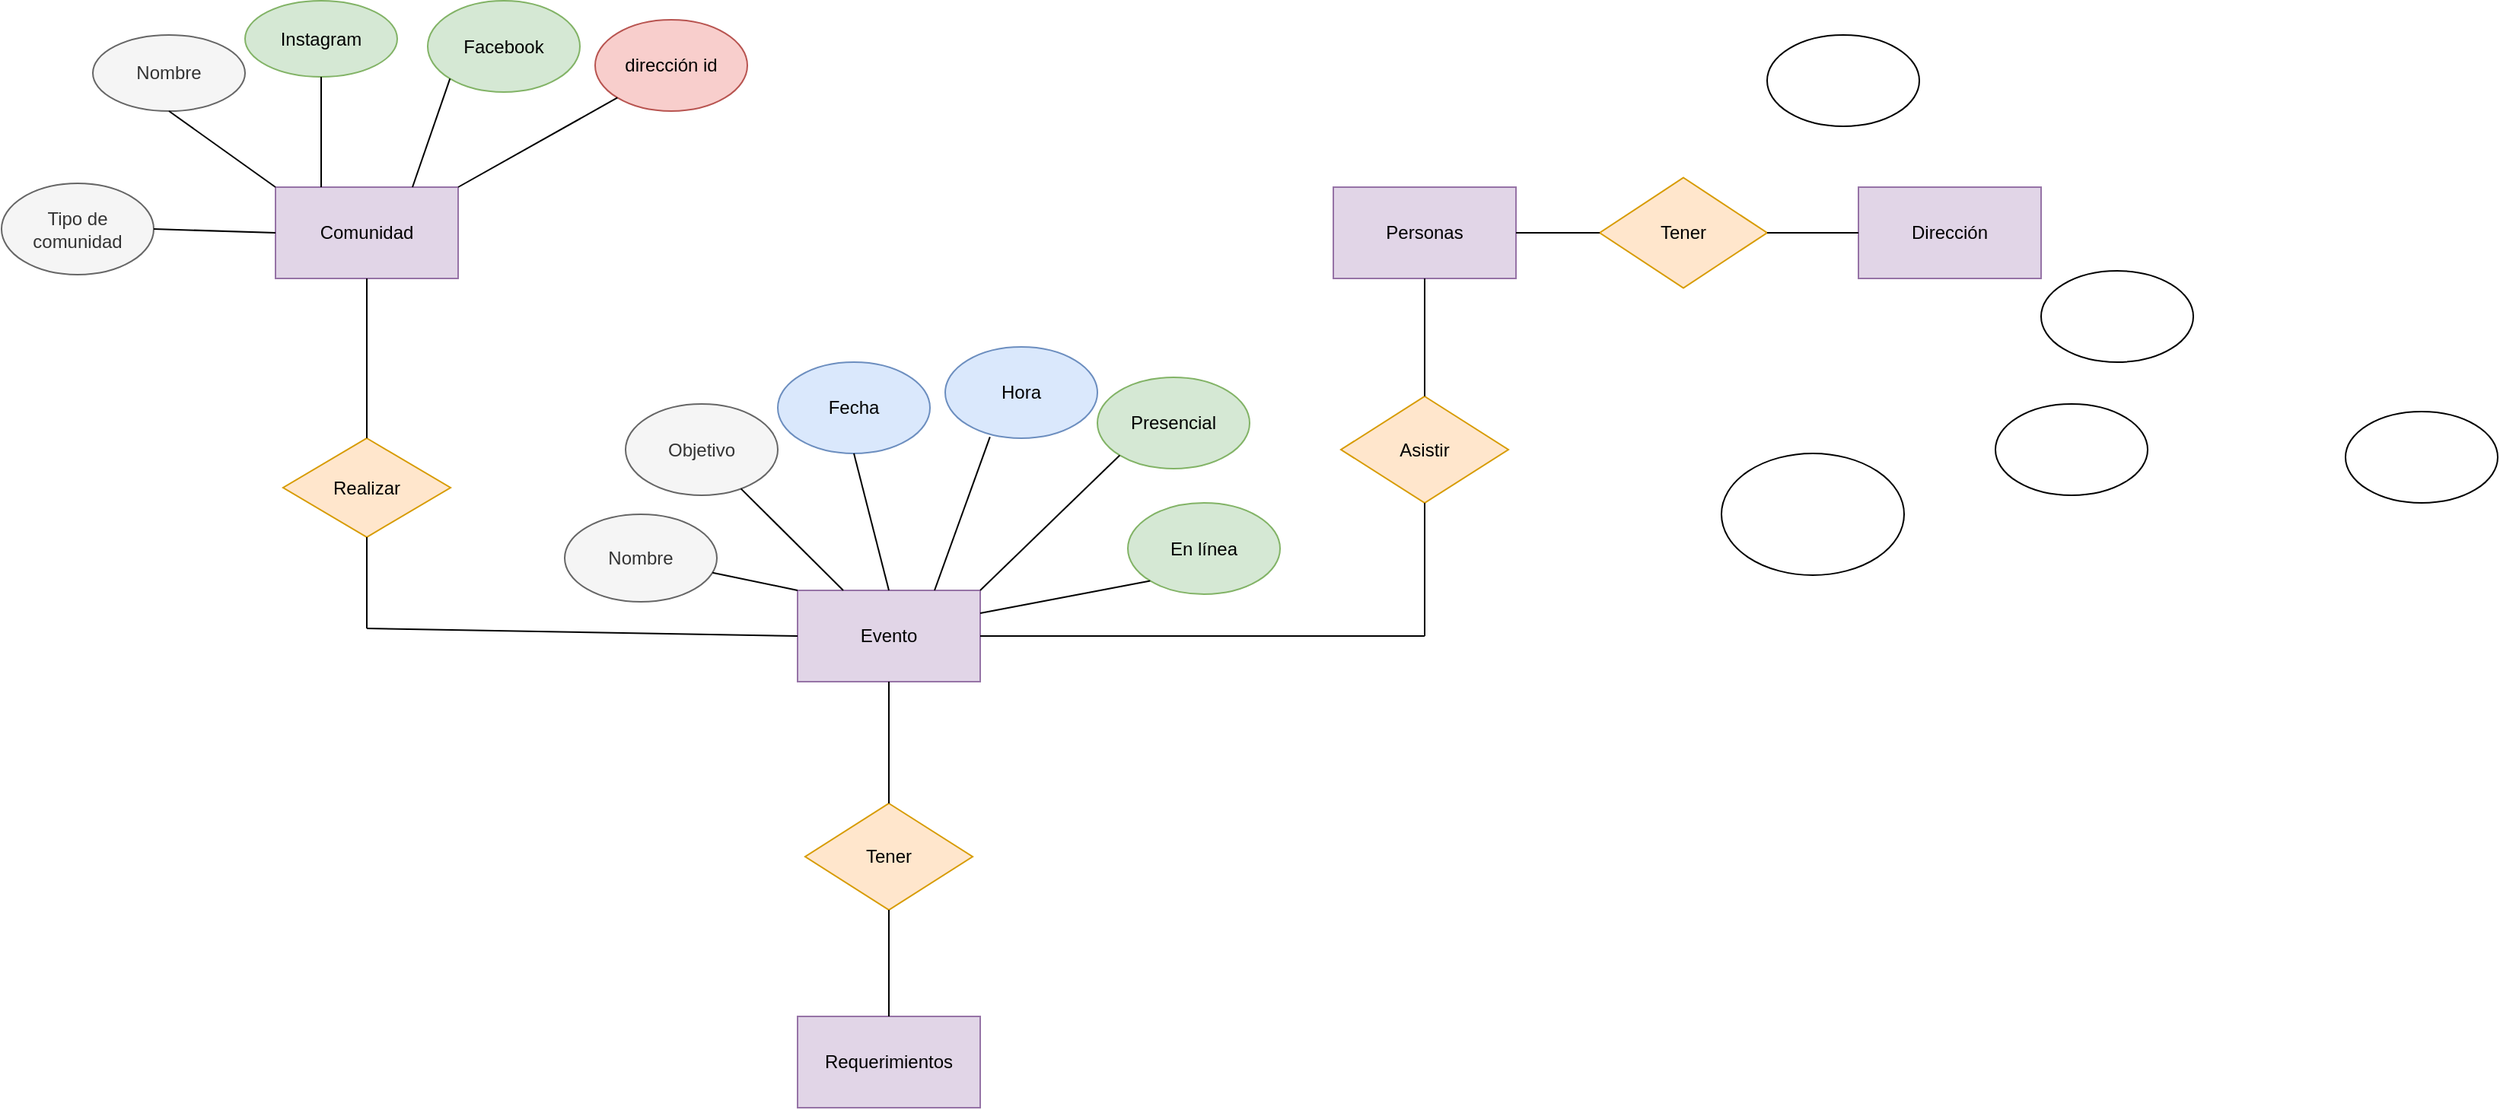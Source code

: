 <mxfile version="16.5.2" type="github">
  <diagram id="C5RBs43oDa-KdzZeNtuy" name="Page-1">
    <mxGraphModel dx="1113" dy="759" grid="1" gridSize="10" guides="1" tooltips="1" connect="1" arrows="1" fold="1" page="1" pageScale="1" pageWidth="827" pageHeight="1169" math="0" shadow="0">
      <root>
        <mxCell id="WIyWlLk6GJQsqaUBKTNV-0" />
        <mxCell id="WIyWlLk6GJQsqaUBKTNV-1" parent="WIyWlLk6GJQsqaUBKTNV-0" />
        <mxCell id="v5Hl_151OZphirrbcNyD-2" value="Comunidad" style="rounded=0;whiteSpace=wrap;html=1;fillColor=#e1d5e7;strokeColor=#9673a6;" vertex="1" parent="WIyWlLk6GJQsqaUBKTNV-1">
          <mxGeometry x="180" y="230" width="120" height="60" as="geometry" />
        </mxCell>
        <mxCell id="v5Hl_151OZphirrbcNyD-3" value="Tipo de comunidad" style="ellipse;whiteSpace=wrap;html=1;fillColor=#f5f5f5;fontColor=#333333;strokeColor=#666666;" vertex="1" parent="WIyWlLk6GJQsqaUBKTNV-1">
          <mxGeometry y="227.5" width="100" height="60" as="geometry" />
        </mxCell>
        <mxCell id="v5Hl_151OZphirrbcNyD-4" value="Fecha" style="ellipse;whiteSpace=wrap;html=1;fillColor=#dae8fc;strokeColor=#6c8ebf;" vertex="1" parent="WIyWlLk6GJQsqaUBKTNV-1">
          <mxGeometry x="510" y="345" width="100" height="60" as="geometry" />
        </mxCell>
        <mxCell id="v5Hl_151OZphirrbcNyD-5" value="Nombre" style="ellipse;whiteSpace=wrap;html=1;fillColor=#f5f5f5;fontColor=#333333;strokeColor=#666666;" vertex="1" parent="WIyWlLk6GJQsqaUBKTNV-1">
          <mxGeometry x="370" y="445" width="100" height="57.5" as="geometry" />
        </mxCell>
        <mxCell id="v5Hl_151OZphirrbcNyD-6" value="Objetivo" style="ellipse;whiteSpace=wrap;html=1;fillColor=#f5f5f5;fontColor=#333333;strokeColor=#666666;" vertex="1" parent="WIyWlLk6GJQsqaUBKTNV-1">
          <mxGeometry x="410" y="372.5" width="100" height="60" as="geometry" />
        </mxCell>
        <mxCell id="v5Hl_151OZphirrbcNyD-7" value="Facebook" style="ellipse;whiteSpace=wrap;html=1;fillColor=#d5e8d4;strokeColor=#82b366;" vertex="1" parent="WIyWlLk6GJQsqaUBKTNV-1">
          <mxGeometry x="280" y="107.5" width="100" height="60" as="geometry" />
        </mxCell>
        <mxCell id="v5Hl_151OZphirrbcNyD-8" value="Instagram" style="ellipse;whiteSpace=wrap;html=1;fillColor=#d5e8d4;strokeColor=#82b366;" vertex="1" parent="WIyWlLk6GJQsqaUBKTNV-1">
          <mxGeometry x="160" y="107.5" width="100" height="50" as="geometry" />
        </mxCell>
        <mxCell id="v5Hl_151OZphirrbcNyD-9" value="Nombre" style="ellipse;whiteSpace=wrap;html=1;fillColor=#f5f5f5;fontColor=#333333;strokeColor=#666666;" vertex="1" parent="WIyWlLk6GJQsqaUBKTNV-1">
          <mxGeometry x="60" y="130" width="100" height="50" as="geometry" />
        </mxCell>
        <mxCell id="v5Hl_151OZphirrbcNyD-11" value="dirección id" style="ellipse;whiteSpace=wrap;html=1;fillColor=#f8cecc;strokeColor=#b85450;" vertex="1" parent="WIyWlLk6GJQsqaUBKTNV-1">
          <mxGeometry x="390" y="120" width="100" height="60" as="geometry" />
        </mxCell>
        <mxCell id="v5Hl_151OZphirrbcNyD-12" value="" style="endArrow=none;html=1;rounded=0;exitX=1;exitY=0;exitDx=0;exitDy=0;entryX=0;entryY=1;entryDx=0;entryDy=0;" edge="1" parent="WIyWlLk6GJQsqaUBKTNV-1" source="v5Hl_151OZphirrbcNyD-2" target="v5Hl_151OZphirrbcNyD-11">
          <mxGeometry width="50" height="50" relative="1" as="geometry">
            <mxPoint x="390" y="350" as="sourcePoint" />
            <mxPoint x="440" y="300" as="targetPoint" />
          </mxGeometry>
        </mxCell>
        <mxCell id="v5Hl_151OZphirrbcNyD-13" value="" style="endArrow=none;html=1;rounded=0;exitX=0.75;exitY=0;exitDx=0;exitDy=0;entryX=0;entryY=1;entryDx=0;entryDy=0;" edge="1" parent="WIyWlLk6GJQsqaUBKTNV-1" source="v5Hl_151OZphirrbcNyD-2" target="v5Hl_151OZphirrbcNyD-7">
          <mxGeometry width="50" height="50" relative="1" as="geometry">
            <mxPoint x="390" y="350" as="sourcePoint" />
            <mxPoint x="440" y="300" as="targetPoint" />
            <Array as="points" />
          </mxGeometry>
        </mxCell>
        <mxCell id="v5Hl_151OZphirrbcNyD-16" value="" style="endArrow=none;html=1;rounded=0;entryX=0.5;entryY=1;entryDx=0;entryDy=0;exitX=0.25;exitY=0;exitDx=0;exitDy=0;" edge="1" parent="WIyWlLk6GJQsqaUBKTNV-1" source="v5Hl_151OZphirrbcNyD-2" target="v5Hl_151OZphirrbcNyD-8">
          <mxGeometry width="50" height="50" relative="1" as="geometry">
            <mxPoint x="210" y="240" as="sourcePoint" />
            <mxPoint x="230" y="190" as="targetPoint" />
          </mxGeometry>
        </mxCell>
        <mxCell id="v5Hl_151OZphirrbcNyD-17" value="" style="endArrow=none;html=1;rounded=0;exitX=1;exitY=0.5;exitDx=0;exitDy=0;entryX=0;entryY=0.5;entryDx=0;entryDy=0;" edge="1" parent="WIyWlLk6GJQsqaUBKTNV-1" source="v5Hl_151OZphirrbcNyD-3" target="v5Hl_151OZphirrbcNyD-2">
          <mxGeometry width="50" height="50" relative="1" as="geometry">
            <mxPoint x="100" y="310" as="sourcePoint" />
            <mxPoint x="150" y="260" as="targetPoint" />
          </mxGeometry>
        </mxCell>
        <mxCell id="v5Hl_151OZphirrbcNyD-18" value="" style="endArrow=none;html=1;rounded=0;exitX=0.5;exitY=1;exitDx=0;exitDy=0;entryX=0;entryY=0;entryDx=0;entryDy=0;" edge="1" parent="WIyWlLk6GJQsqaUBKTNV-1" source="v5Hl_151OZphirrbcNyD-9" target="v5Hl_151OZphirrbcNyD-2">
          <mxGeometry width="50" height="50" relative="1" as="geometry">
            <mxPoint x="140" y="240" as="sourcePoint" />
            <mxPoint x="190" y="190" as="targetPoint" />
          </mxGeometry>
        </mxCell>
        <mxCell id="v5Hl_151OZphirrbcNyD-20" value="Evento" style="rounded=0;whiteSpace=wrap;html=1;fillColor=#e1d5e7;strokeColor=#9673a6;" vertex="1" parent="WIyWlLk6GJQsqaUBKTNV-1">
          <mxGeometry x="523" y="495" width="120" height="60" as="geometry" />
        </mxCell>
        <mxCell id="v5Hl_151OZphirrbcNyD-21" value="Realizar" style="rhombus;whiteSpace=wrap;html=1;fillColor=#ffe6cc;strokeColor=#d79b00;" vertex="1" parent="WIyWlLk6GJQsqaUBKTNV-1">
          <mxGeometry x="185" y="395" width="110" height="65" as="geometry" />
        </mxCell>
        <mxCell id="v5Hl_151OZphirrbcNyD-23" value="" style="endArrow=none;html=1;rounded=0;entryX=0;entryY=0.5;entryDx=0;entryDy=0;" edge="1" parent="WIyWlLk6GJQsqaUBKTNV-1" target="v5Hl_151OZphirrbcNyD-20">
          <mxGeometry width="50" height="50" relative="1" as="geometry">
            <mxPoint x="240" y="520" as="sourcePoint" />
            <mxPoint x="520" y="525" as="targetPoint" />
          </mxGeometry>
        </mxCell>
        <mxCell id="v5Hl_151OZphirrbcNyD-24" value="En línea" style="ellipse;whiteSpace=wrap;html=1;fillColor=#d5e8d4;strokeColor=#82b366;" vertex="1" parent="WIyWlLk6GJQsqaUBKTNV-1">
          <mxGeometry x="740" y="437.5" width="100" height="60" as="geometry" />
        </mxCell>
        <mxCell id="v5Hl_151OZphirrbcNyD-25" value="Presencial" style="ellipse;whiteSpace=wrap;html=1;fillColor=#d5e8d4;strokeColor=#82b366;" vertex="1" parent="WIyWlLk6GJQsqaUBKTNV-1">
          <mxGeometry x="720" y="355" width="100" height="60" as="geometry" />
        </mxCell>
        <mxCell id="v5Hl_151OZphirrbcNyD-26" value="Hora" style="ellipse;whiteSpace=wrap;html=1;fillColor=#dae8fc;strokeColor=#6c8ebf;" vertex="1" parent="WIyWlLk6GJQsqaUBKTNV-1">
          <mxGeometry x="620" y="335" width="100" height="60" as="geometry" />
        </mxCell>
        <mxCell id="v5Hl_151OZphirrbcNyD-27" value="" style="endArrow=none;html=1;rounded=0;exitX=0.75;exitY=0;exitDx=0;exitDy=0;entryX=0.294;entryY=0.987;entryDx=0;entryDy=0;entryPerimeter=0;" edge="1" parent="WIyWlLk6GJQsqaUBKTNV-1" source="v5Hl_151OZphirrbcNyD-20" target="v5Hl_151OZphirrbcNyD-26">
          <mxGeometry width="50" height="50" relative="1" as="geometry">
            <mxPoint x="693" y="455" as="sourcePoint" />
            <mxPoint x="743" y="405" as="targetPoint" />
          </mxGeometry>
        </mxCell>
        <mxCell id="v5Hl_151OZphirrbcNyD-28" value="" style="endArrow=none;html=1;rounded=0;exitX=1;exitY=0.25;exitDx=0;exitDy=0;entryX=0;entryY=1;entryDx=0;entryDy=0;" edge="1" parent="WIyWlLk6GJQsqaUBKTNV-1" source="v5Hl_151OZphirrbcNyD-20" target="v5Hl_151OZphirrbcNyD-24">
          <mxGeometry width="50" height="50" relative="1" as="geometry">
            <mxPoint x="713" y="565" as="sourcePoint" />
            <mxPoint x="763" y="515" as="targetPoint" />
          </mxGeometry>
        </mxCell>
        <mxCell id="v5Hl_151OZphirrbcNyD-29" value="" style="endArrow=none;html=1;rounded=0;entryX=0;entryY=0;entryDx=0;entryDy=0;" edge="1" parent="WIyWlLk6GJQsqaUBKTNV-1" source="v5Hl_151OZphirrbcNyD-5" target="v5Hl_151OZphirrbcNyD-20">
          <mxGeometry width="50" height="50" relative="1" as="geometry">
            <mxPoint x="500" y="455" as="sourcePoint" />
            <mxPoint x="550" y="405" as="targetPoint" />
          </mxGeometry>
        </mxCell>
        <mxCell id="v5Hl_151OZphirrbcNyD-30" value="" style="endArrow=none;html=1;rounded=0;exitX=0.5;exitY=0;exitDx=0;exitDy=0;entryX=0.5;entryY=1;entryDx=0;entryDy=0;" edge="1" parent="WIyWlLk6GJQsqaUBKTNV-1" source="v5Hl_151OZphirrbcNyD-20" target="v5Hl_151OZphirrbcNyD-4">
          <mxGeometry width="50" height="50" relative="1" as="geometry">
            <mxPoint x="573" y="455" as="sourcePoint" />
            <mxPoint x="623" y="405" as="targetPoint" />
          </mxGeometry>
        </mxCell>
        <mxCell id="v5Hl_151OZphirrbcNyD-31" value="" style="endArrow=none;html=1;rounded=0;exitX=1;exitY=0;exitDx=0;exitDy=0;entryX=0;entryY=1;entryDx=0;entryDy=0;" edge="1" parent="WIyWlLk6GJQsqaUBKTNV-1" source="v5Hl_151OZphirrbcNyD-20" target="v5Hl_151OZphirrbcNyD-25">
          <mxGeometry width="50" height="50" relative="1" as="geometry">
            <mxPoint x="718" y="492.5" as="sourcePoint" />
            <mxPoint x="768" y="442.5" as="targetPoint" />
          </mxGeometry>
        </mxCell>
        <mxCell id="v5Hl_151OZphirrbcNyD-32" value="" style="endArrow=none;html=1;rounded=0;exitX=0.25;exitY=0;exitDx=0;exitDy=0;" edge="1" parent="WIyWlLk6GJQsqaUBKTNV-1" source="v5Hl_151OZphirrbcNyD-20" target="v5Hl_151OZphirrbcNyD-6">
          <mxGeometry width="50" height="50" relative="1" as="geometry">
            <mxPoint x="493" y="460" as="sourcePoint" />
            <mxPoint x="543" y="410" as="targetPoint" />
          </mxGeometry>
        </mxCell>
        <mxCell id="v5Hl_151OZphirrbcNyD-34" value="Tener" style="rhombus;whiteSpace=wrap;html=1;fillColor=#ffe6cc;strokeColor=#d79b00;" vertex="1" parent="WIyWlLk6GJQsqaUBKTNV-1">
          <mxGeometry x="528" y="635" width="110" height="70" as="geometry" />
        </mxCell>
        <mxCell id="v5Hl_151OZphirrbcNyD-35" value="" style="endArrow=none;html=1;rounded=0;" edge="1" parent="WIyWlLk6GJQsqaUBKTNV-1">
          <mxGeometry width="50" height="50" relative="1" as="geometry">
            <mxPoint x="583" y="635" as="sourcePoint" />
            <mxPoint x="583" y="555" as="targetPoint" />
          </mxGeometry>
        </mxCell>
        <mxCell id="v5Hl_151OZphirrbcNyD-36" value="Requerimientos" style="rounded=0;whiteSpace=wrap;html=1;fillColor=#e1d5e7;strokeColor=#9673a6;" vertex="1" parent="WIyWlLk6GJQsqaUBKTNV-1">
          <mxGeometry x="523" y="775" width="120" height="60" as="geometry" />
        </mxCell>
        <mxCell id="v5Hl_151OZphirrbcNyD-37" value="" style="endArrow=none;html=1;rounded=0;exitX=0.5;exitY=0;exitDx=0;exitDy=0;" edge="1" parent="WIyWlLk6GJQsqaUBKTNV-1" source="v5Hl_151OZphirrbcNyD-36">
          <mxGeometry width="50" height="50" relative="1" as="geometry">
            <mxPoint x="533" y="755" as="sourcePoint" />
            <mxPoint x="583" y="705" as="targetPoint" />
          </mxGeometry>
        </mxCell>
        <mxCell id="v5Hl_151OZphirrbcNyD-39" value="Asistir" style="rhombus;whiteSpace=wrap;html=1;fillColor=#ffe6cc;strokeColor=#d79b00;" vertex="1" parent="WIyWlLk6GJQsqaUBKTNV-1">
          <mxGeometry x="880" y="367.5" width="110" height="70" as="geometry" />
        </mxCell>
        <mxCell id="v5Hl_151OZphirrbcNyD-40" value="" style="endArrow=none;html=1;rounded=0;exitX=1;exitY=0.5;exitDx=0;exitDy=0;" edge="1" parent="WIyWlLk6GJQsqaUBKTNV-1" source="v5Hl_151OZphirrbcNyD-20">
          <mxGeometry width="50" height="50" relative="1" as="geometry">
            <mxPoint x="650" y="525" as="sourcePoint" />
            <mxPoint x="935" y="525" as="targetPoint" />
          </mxGeometry>
        </mxCell>
        <mxCell id="v5Hl_151OZphirrbcNyD-41" value="" style="endArrow=none;html=1;rounded=0;exitX=0.5;exitY=1;exitDx=0;exitDy=0;" edge="1" parent="WIyWlLk6GJQsqaUBKTNV-1" source="v5Hl_151OZphirrbcNyD-2" target="v5Hl_151OZphirrbcNyD-21">
          <mxGeometry width="50" height="50" relative="1" as="geometry">
            <mxPoint x="240" y="300" as="sourcePoint" />
            <mxPoint x="463" y="260" as="targetPoint" />
          </mxGeometry>
        </mxCell>
        <mxCell id="v5Hl_151OZphirrbcNyD-42" value="" style="endArrow=none;html=1;rounded=0;entryX=0.5;entryY=1;entryDx=0;entryDy=0;" edge="1" parent="WIyWlLk6GJQsqaUBKTNV-1" target="v5Hl_151OZphirrbcNyD-21">
          <mxGeometry width="50" height="50" relative="1" as="geometry">
            <mxPoint x="240" y="520" as="sourcePoint" />
            <mxPoint x="680" y="500" as="targetPoint" />
          </mxGeometry>
        </mxCell>
        <mxCell id="v5Hl_151OZphirrbcNyD-43" value="Personas" style="rounded=0;whiteSpace=wrap;html=1;fillColor=#e1d5e7;strokeColor=#9673a6;" vertex="1" parent="WIyWlLk6GJQsqaUBKTNV-1">
          <mxGeometry x="875" y="230" width="120" height="60" as="geometry" />
        </mxCell>
        <mxCell id="v5Hl_151OZphirrbcNyD-44" value="" style="endArrow=none;html=1;rounded=0;exitX=0.5;exitY=1;exitDx=0;exitDy=0;" edge="1" parent="WIyWlLk6GJQsqaUBKTNV-1" source="v5Hl_151OZphirrbcNyD-39">
          <mxGeometry width="50" height="50" relative="1" as="geometry">
            <mxPoint x="940" y="532.5" as="sourcePoint" />
            <mxPoint x="935" y="525" as="targetPoint" />
            <Array as="points" />
          </mxGeometry>
        </mxCell>
        <mxCell id="v5Hl_151OZphirrbcNyD-48" value="" style="endArrow=none;html=1;rounded=0;exitX=0.5;exitY=0;exitDx=0;exitDy=0;entryX=0.5;entryY=1;entryDx=0;entryDy=0;" edge="1" parent="WIyWlLk6GJQsqaUBKTNV-1" source="v5Hl_151OZphirrbcNyD-39" target="v5Hl_151OZphirrbcNyD-43">
          <mxGeometry width="50" height="50" relative="1" as="geometry">
            <mxPoint x="900" y="350" as="sourcePoint" />
            <mxPoint x="935" y="310" as="targetPoint" />
          </mxGeometry>
        </mxCell>
        <mxCell id="v5Hl_151OZphirrbcNyD-50" value="Tener&lt;br&gt;" style="rhombus;whiteSpace=wrap;html=1;fillColor=#ffe6cc;strokeColor=#d79b00;" vertex="1" parent="WIyWlLk6GJQsqaUBKTNV-1">
          <mxGeometry x="1050" y="223.75" width="110" height="72.5" as="geometry" />
        </mxCell>
        <mxCell id="v5Hl_151OZphirrbcNyD-51" value="" style="endArrow=none;html=1;rounded=0;entryX=0;entryY=0.5;entryDx=0;entryDy=0;exitX=1;exitY=0.5;exitDx=0;exitDy=0;" edge="1" parent="WIyWlLk6GJQsqaUBKTNV-1" source="v5Hl_151OZphirrbcNyD-43" target="v5Hl_151OZphirrbcNyD-50">
          <mxGeometry width="50" height="50" relative="1" as="geometry">
            <mxPoint x="1000" y="370" as="sourcePoint" />
            <mxPoint x="1050" y="320" as="targetPoint" />
          </mxGeometry>
        </mxCell>
        <mxCell id="v5Hl_151OZphirrbcNyD-52" value="Dirección" style="rounded=0;whiteSpace=wrap;html=1;fillColor=#e1d5e7;strokeColor=#9673a6;" vertex="1" parent="WIyWlLk6GJQsqaUBKTNV-1">
          <mxGeometry x="1220" y="230" width="120" height="60" as="geometry" />
        </mxCell>
        <mxCell id="v5Hl_151OZphirrbcNyD-53" value="" style="endArrow=none;html=1;rounded=0;entryX=0;entryY=0.5;entryDx=0;entryDy=0;" edge="1" parent="WIyWlLk6GJQsqaUBKTNV-1" source="v5Hl_151OZphirrbcNyD-50" target="v5Hl_151OZphirrbcNyD-52">
          <mxGeometry width="50" height="50" relative="1" as="geometry">
            <mxPoint x="1160" y="360" as="sourcePoint" />
            <mxPoint x="1210" y="310" as="targetPoint" />
          </mxGeometry>
        </mxCell>
        <mxCell id="v5Hl_151OZphirrbcNyD-54" value="" style="ellipse;whiteSpace=wrap;html=1;" vertex="1" parent="WIyWlLk6GJQsqaUBKTNV-1">
          <mxGeometry x="1130" y="405" width="120" height="80" as="geometry" />
        </mxCell>
        <mxCell id="v5Hl_151OZphirrbcNyD-55" value="" style="ellipse;whiteSpace=wrap;html=1;" vertex="1" parent="WIyWlLk6GJQsqaUBKTNV-1">
          <mxGeometry x="1160" y="130" width="100" height="60" as="geometry" />
        </mxCell>
        <mxCell id="v5Hl_151OZphirrbcNyD-56" value="" style="ellipse;whiteSpace=wrap;html=1;" vertex="1" parent="WIyWlLk6GJQsqaUBKTNV-1">
          <mxGeometry x="1540" y="377.5" width="100" height="60" as="geometry" />
        </mxCell>
        <mxCell id="v5Hl_151OZphirrbcNyD-57" value="" style="ellipse;whiteSpace=wrap;html=1;" vertex="1" parent="WIyWlLk6GJQsqaUBKTNV-1">
          <mxGeometry x="1340" y="285" width="100" height="60" as="geometry" />
        </mxCell>
        <mxCell id="v5Hl_151OZphirrbcNyD-58" value="" style="ellipse;whiteSpace=wrap;html=1;" vertex="1" parent="WIyWlLk6GJQsqaUBKTNV-1">
          <mxGeometry x="1310" y="372.5" width="100" height="60" as="geometry" />
        </mxCell>
      </root>
    </mxGraphModel>
  </diagram>
</mxfile>
